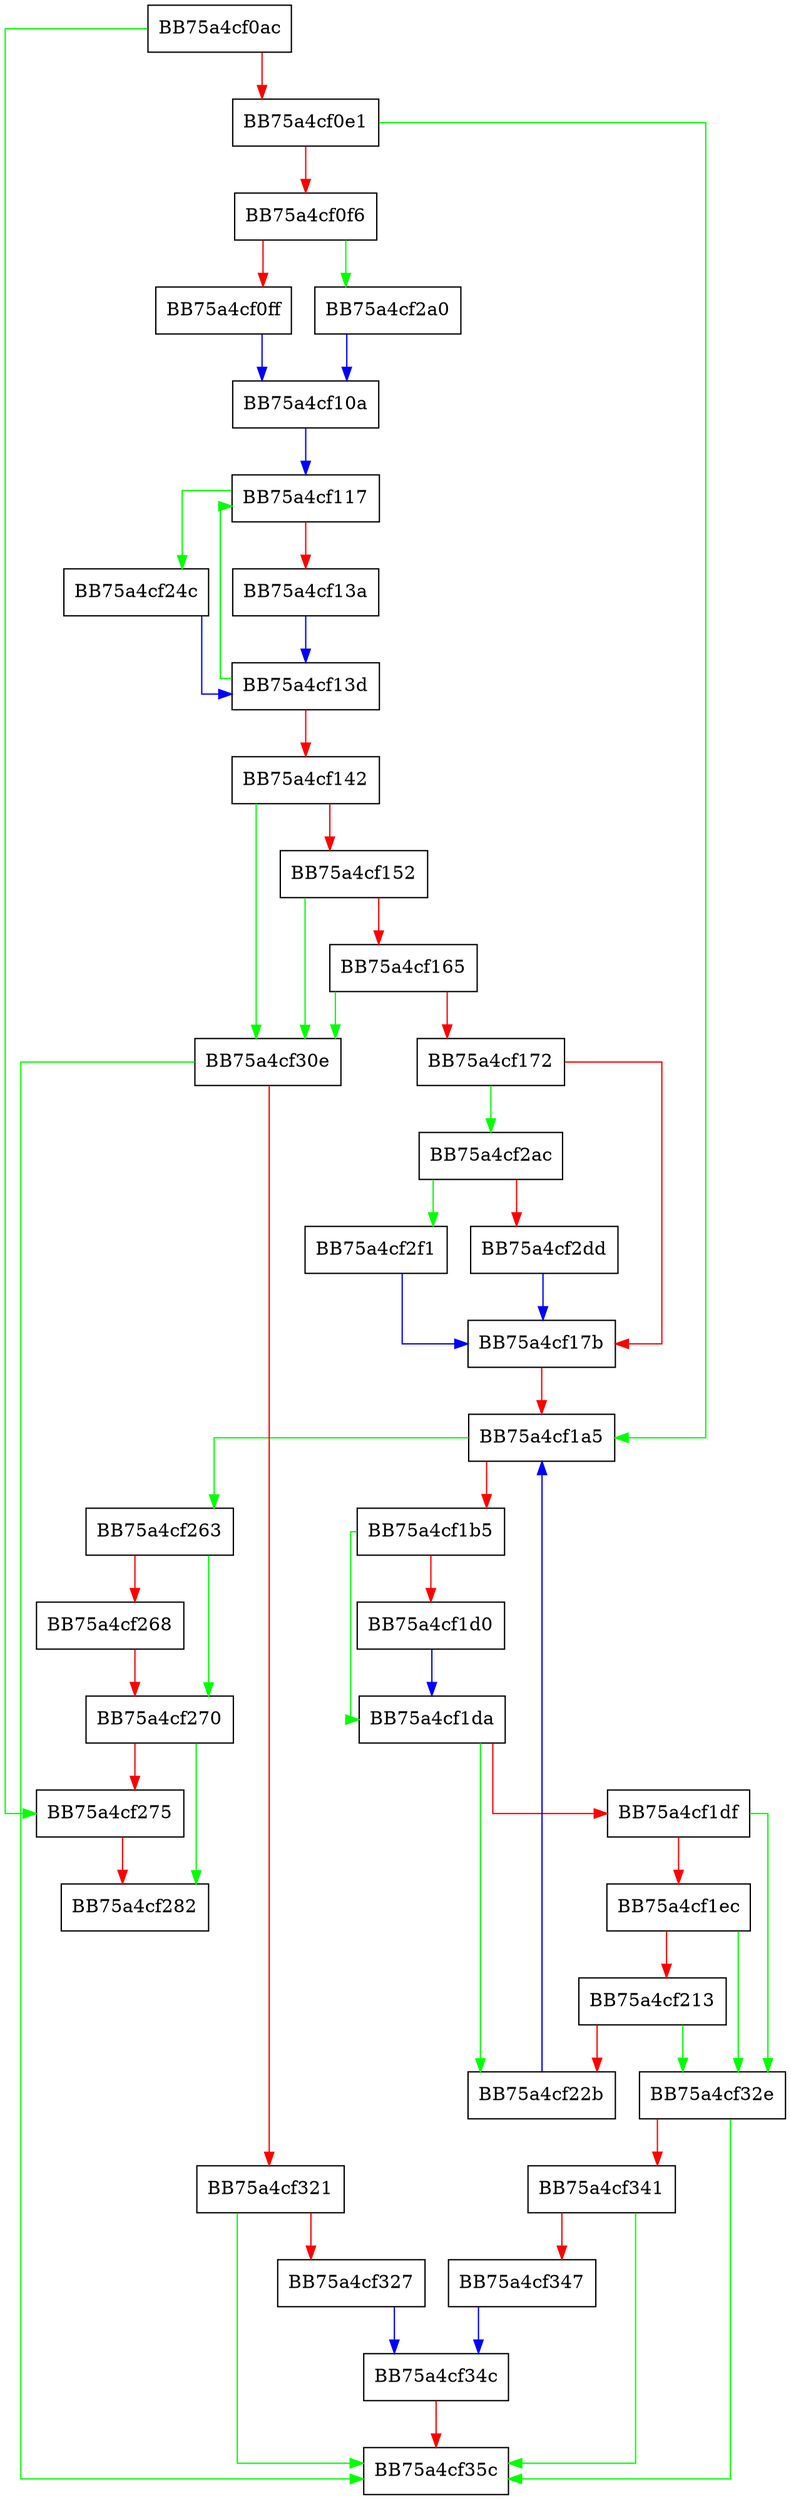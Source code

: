 digraph DeserializeElement {
  node [shape="box"];
  graph [splines=ortho];
  BB75a4cf0ac -> BB75a4cf275 [color="green"];
  BB75a4cf0ac -> BB75a4cf0e1 [color="red"];
  BB75a4cf0e1 -> BB75a4cf1a5 [color="green"];
  BB75a4cf0e1 -> BB75a4cf0f6 [color="red"];
  BB75a4cf0f6 -> BB75a4cf2a0 [color="green"];
  BB75a4cf0f6 -> BB75a4cf0ff [color="red"];
  BB75a4cf0ff -> BB75a4cf10a [color="blue"];
  BB75a4cf10a -> BB75a4cf117 [color="blue"];
  BB75a4cf117 -> BB75a4cf24c [color="green"];
  BB75a4cf117 -> BB75a4cf13a [color="red"];
  BB75a4cf13a -> BB75a4cf13d [color="blue"];
  BB75a4cf13d -> BB75a4cf117 [color="green"];
  BB75a4cf13d -> BB75a4cf142 [color="red"];
  BB75a4cf142 -> BB75a4cf30e [color="green"];
  BB75a4cf142 -> BB75a4cf152 [color="red"];
  BB75a4cf152 -> BB75a4cf30e [color="green"];
  BB75a4cf152 -> BB75a4cf165 [color="red"];
  BB75a4cf165 -> BB75a4cf30e [color="green"];
  BB75a4cf165 -> BB75a4cf172 [color="red"];
  BB75a4cf172 -> BB75a4cf2ac [color="green"];
  BB75a4cf172 -> BB75a4cf17b [color="red"];
  BB75a4cf17b -> BB75a4cf1a5 [color="red"];
  BB75a4cf1a5 -> BB75a4cf263 [color="green"];
  BB75a4cf1a5 -> BB75a4cf1b5 [color="red"];
  BB75a4cf1b5 -> BB75a4cf1da [color="green"];
  BB75a4cf1b5 -> BB75a4cf1d0 [color="red"];
  BB75a4cf1d0 -> BB75a4cf1da [color="blue"];
  BB75a4cf1da -> BB75a4cf22b [color="green"];
  BB75a4cf1da -> BB75a4cf1df [color="red"];
  BB75a4cf1df -> BB75a4cf32e [color="green"];
  BB75a4cf1df -> BB75a4cf1ec [color="red"];
  BB75a4cf1ec -> BB75a4cf32e [color="green"];
  BB75a4cf1ec -> BB75a4cf213 [color="red"];
  BB75a4cf213 -> BB75a4cf32e [color="green"];
  BB75a4cf213 -> BB75a4cf22b [color="red"];
  BB75a4cf22b -> BB75a4cf1a5 [color="blue"];
  BB75a4cf24c -> BB75a4cf13d [color="blue"];
  BB75a4cf263 -> BB75a4cf270 [color="green"];
  BB75a4cf263 -> BB75a4cf268 [color="red"];
  BB75a4cf268 -> BB75a4cf270 [color="red"];
  BB75a4cf270 -> BB75a4cf282 [color="green"];
  BB75a4cf270 -> BB75a4cf275 [color="red"];
  BB75a4cf275 -> BB75a4cf282 [color="red"];
  BB75a4cf2a0 -> BB75a4cf10a [color="blue"];
  BB75a4cf2ac -> BB75a4cf2f1 [color="green"];
  BB75a4cf2ac -> BB75a4cf2dd [color="red"];
  BB75a4cf2dd -> BB75a4cf17b [color="blue"];
  BB75a4cf2f1 -> BB75a4cf17b [color="blue"];
  BB75a4cf30e -> BB75a4cf35c [color="green"];
  BB75a4cf30e -> BB75a4cf321 [color="red"];
  BB75a4cf321 -> BB75a4cf35c [color="green"];
  BB75a4cf321 -> BB75a4cf327 [color="red"];
  BB75a4cf327 -> BB75a4cf34c [color="blue"];
  BB75a4cf32e -> BB75a4cf35c [color="green"];
  BB75a4cf32e -> BB75a4cf341 [color="red"];
  BB75a4cf341 -> BB75a4cf35c [color="green"];
  BB75a4cf341 -> BB75a4cf347 [color="red"];
  BB75a4cf347 -> BB75a4cf34c [color="blue"];
  BB75a4cf34c -> BB75a4cf35c [color="red"];
}